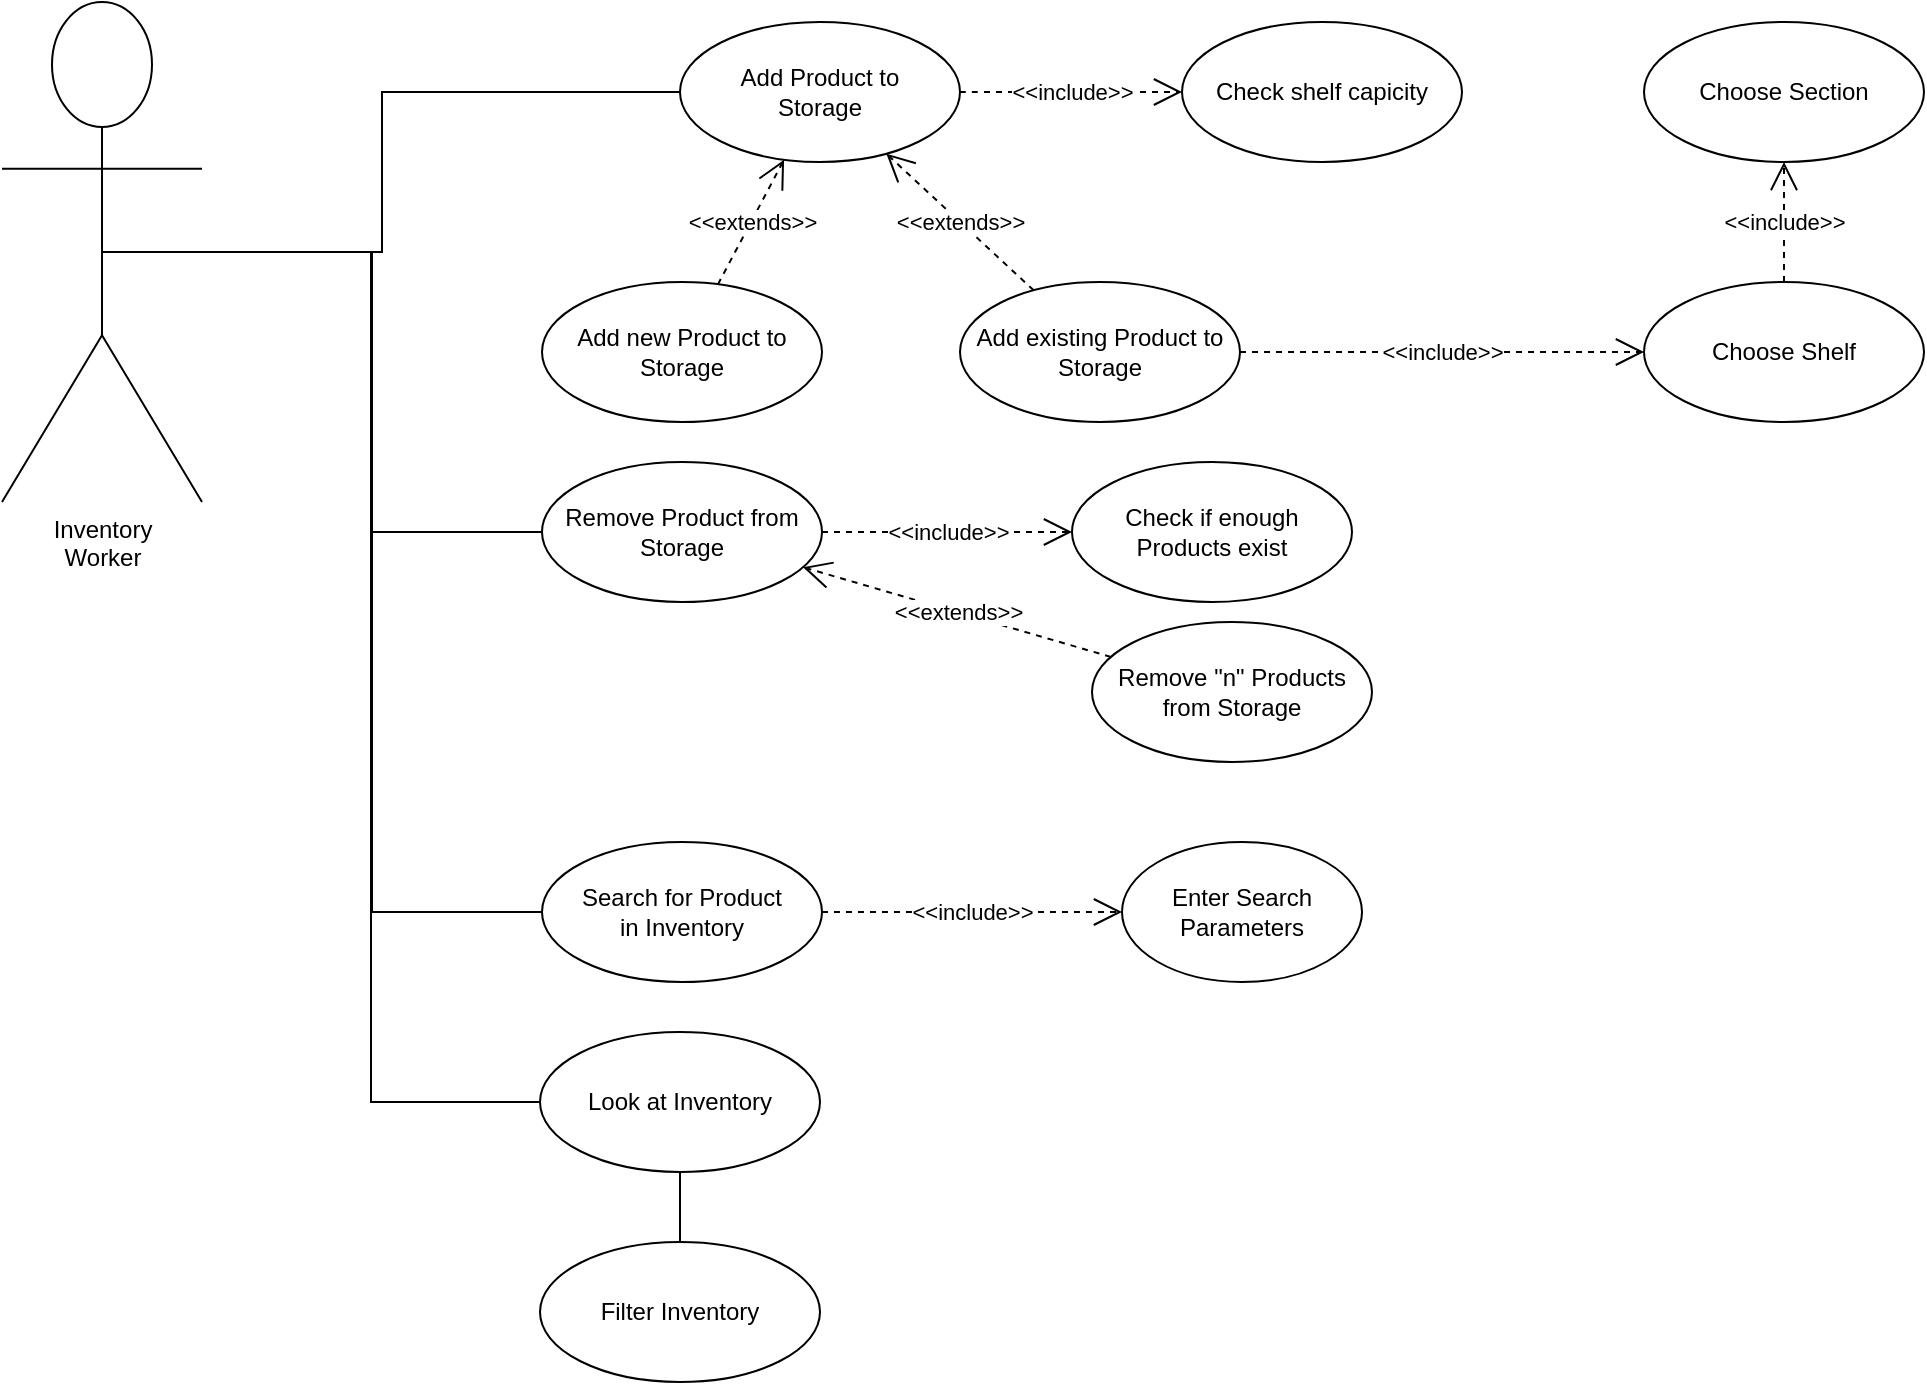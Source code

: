 <mxfile version="12.2.2" type="device" pages="1"><diagram id="t-Upmhj15z3J1N88mAHy" name="Page-1"><mxGraphModel dx="1010" dy="579" grid="1" gridSize="10" guides="1" tooltips="1" connect="1" arrows="1" fold="1" page="1" pageScale="1" pageWidth="850" pageHeight="1100" math="0" shadow="0"><root><mxCell id="0"/><mxCell id="1" parent="0"/><mxCell id="6iQRYAnchm-Jq2LVLyEV-27" style="edgeStyle=orthogonalEdgeStyle;rounded=0;orthogonalLoop=1;jettySize=auto;html=1;exitX=0.5;exitY=0.5;exitDx=0;exitDy=0;exitPerimeter=0;endArrow=none;endFill=0;" edge="1" parent="1" source="6iQRYAnchm-Jq2LVLyEV-1" target="6iQRYAnchm-Jq2LVLyEV-3"><mxGeometry relative="1" as="geometry"><mxPoint x="285" y="105" as="targetPoint"/><Array as="points"><mxPoint x="200" y="185"/><mxPoint x="200" y="105"/></Array></mxGeometry></mxCell><mxCell id="6iQRYAnchm-Jq2LVLyEV-29" style="edgeStyle=orthogonalEdgeStyle;rounded=0;orthogonalLoop=1;jettySize=auto;html=1;endArrow=none;endFill=0;" edge="1" parent="1" source="6iQRYAnchm-Jq2LVLyEV-1" target="6iQRYAnchm-Jq2LVLyEV-12"><mxGeometry relative="1" as="geometry"/></mxCell><mxCell id="6iQRYAnchm-Jq2LVLyEV-30" style="edgeStyle=orthogonalEdgeStyle;rounded=0;orthogonalLoop=1;jettySize=auto;html=1;entryX=0;entryY=0.5;entryDx=0;entryDy=0;endArrow=none;endFill=0;" edge="1" parent="1" source="6iQRYAnchm-Jq2LVLyEV-1" target="6iQRYAnchm-Jq2LVLyEV-21"><mxGeometry relative="1" as="geometry"/></mxCell><mxCell id="6iQRYAnchm-Jq2LVLyEV-31" style="edgeStyle=orthogonalEdgeStyle;rounded=0;orthogonalLoop=1;jettySize=auto;html=1;entryX=0;entryY=0.5;entryDx=0;entryDy=0;endArrow=none;endFill=0;" edge="1" parent="1" source="6iQRYAnchm-Jq2LVLyEV-1" target="6iQRYAnchm-Jq2LVLyEV-22"><mxGeometry relative="1" as="geometry"/></mxCell><mxCell id="6iQRYAnchm-Jq2LVLyEV-32" style="edgeStyle=orthogonalEdgeStyle;rounded=0;orthogonalLoop=1;jettySize=auto;html=1;endArrow=none;endFill=0;" edge="1" parent="1" source="6iQRYAnchm-Jq2LVLyEV-22" target="6iQRYAnchm-Jq2LVLyEV-24"><mxGeometry relative="1" as="geometry"><mxPoint x="250" y="630" as="sourcePoint"/></mxGeometry></mxCell><mxCell id="6iQRYAnchm-Jq2LVLyEV-1" value="Inventory&lt;br&gt;Worker" style="shape=umlActor;verticalLabelPosition=bottom;labelBackgroundColor=#ffffff;verticalAlign=top;html=1;outlineConnect=0;" vertex="1" parent="1"><mxGeometry x="10" y="60" width="100" height="250" as="geometry"/></mxCell><mxCell id="6iQRYAnchm-Jq2LVLyEV-3" value="Add Product to&lt;br&gt;Storage" style="ellipse;whiteSpace=wrap;html=1;" vertex="1" parent="1"><mxGeometry x="349" y="70" width="140" height="70" as="geometry"/></mxCell><mxCell id="6iQRYAnchm-Jq2LVLyEV-4" value="Add new Product to&lt;br&gt;Storage" style="ellipse;whiteSpace=wrap;html=1;" vertex="1" parent="1"><mxGeometry x="280" y="200" width="140" height="70" as="geometry"/></mxCell><mxCell id="6iQRYAnchm-Jq2LVLyEV-5" value="Add existing Product to&lt;br&gt;Storage" style="ellipse;whiteSpace=wrap;html=1;" vertex="1" parent="1"><mxGeometry x="489" y="200" width="140" height="70" as="geometry"/></mxCell><mxCell id="6iQRYAnchm-Jq2LVLyEV-8" value="&amp;lt;&amp;lt;include&amp;gt;&amp;gt;" style="endArrow=open;endSize=12;dashed=1;html=1;exitX=1;exitY=0.5;exitDx=0;exitDy=0;" edge="1" parent="1" source="6iQRYAnchm-Jq2LVLyEV-3" target="6iQRYAnchm-Jq2LVLyEV-9"><mxGeometry width="160" relative="1" as="geometry"><mxPoint x="490" y="170" as="sourcePoint"/><mxPoint x="550" y="105" as="targetPoint"/><Array as="points"><mxPoint x="490" y="105"/></Array></mxGeometry></mxCell><mxCell id="6iQRYAnchm-Jq2LVLyEV-9" value="Check shelf capicity" style="ellipse;whiteSpace=wrap;html=1;" vertex="1" parent="1"><mxGeometry x="600" y="70" width="140" height="70" as="geometry"/></mxCell><mxCell id="6iQRYAnchm-Jq2LVLyEV-12" value="Remove Product from&lt;br&gt;Storage" style="ellipse;whiteSpace=wrap;html=1;" vertex="1" parent="1"><mxGeometry x="280" y="290" width="140" height="70" as="geometry"/></mxCell><mxCell id="6iQRYAnchm-Jq2LVLyEV-17" value="&amp;lt;&amp;lt;include&amp;gt;&amp;gt;" style="endArrow=open;endSize=12;dashed=1;html=1;exitX=1;exitY=0.5;exitDx=0;exitDy=0;" edge="1" parent="1" source="6iQRYAnchm-Jq2LVLyEV-12" target="6iQRYAnchm-Jq2LVLyEV-18"><mxGeometry width="160" relative="1" as="geometry"><mxPoint x="485" y="390" as="sourcePoint"/><mxPoint x="545" y="325" as="targetPoint"/><Array as="points"><mxPoint x="485" y="325"/></Array></mxGeometry></mxCell><mxCell id="6iQRYAnchm-Jq2LVLyEV-18" value="Check if enough&lt;br&gt;Products exist" style="ellipse;whiteSpace=wrap;html=1;" vertex="1" parent="1"><mxGeometry x="545" y="290" width="140" height="70" as="geometry"/></mxCell><mxCell id="6iQRYAnchm-Jq2LVLyEV-19" value="&amp;lt;&amp;lt;extends&amp;gt;&amp;gt;" style="endArrow=open;endSize=12;dashed=1;html=1;" edge="1" parent="1" target="6iQRYAnchm-Jq2LVLyEV-12" source="6iQRYAnchm-Jq2LVLyEV-20"><mxGeometry width="160" relative="1" as="geometry"><mxPoint x="430" y="405" as="sourcePoint"/><mxPoint x="555" y="405" as="targetPoint"/><Array as="points"/></mxGeometry></mxCell><mxCell id="6iQRYAnchm-Jq2LVLyEV-20" value="Remove &quot;n&quot; Products from Storage" style="ellipse;whiteSpace=wrap;html=1;" vertex="1" parent="1"><mxGeometry x="555" y="370" width="140" height="70" as="geometry"/></mxCell><mxCell id="6iQRYAnchm-Jq2LVLyEV-21" value="Search for Product&lt;br&gt;in Inventory" style="ellipse;whiteSpace=wrap;html=1;" vertex="1" parent="1"><mxGeometry x="280" y="480" width="140" height="70" as="geometry"/></mxCell><mxCell id="6iQRYAnchm-Jq2LVLyEV-22" value="Look at Inventory" style="ellipse;whiteSpace=wrap;html=1;" vertex="1" parent="1"><mxGeometry x="279" y="575" width="140" height="70" as="geometry"/></mxCell><mxCell id="6iQRYAnchm-Jq2LVLyEV-24" value="Filter Inventory" style="ellipse;whiteSpace=wrap;html=1;" vertex="1" parent="1"><mxGeometry x="279" y="680" width="140" height="70" as="geometry"/></mxCell><mxCell id="6iQRYAnchm-Jq2LVLyEV-36" value="&amp;lt;&amp;lt;include&amp;gt;&amp;gt;" style="endArrow=open;endSize=12;dashed=1;html=1;" edge="1" parent="1" target="6iQRYAnchm-Jq2LVLyEV-37" source="6iQRYAnchm-Jq2LVLyEV-5"><mxGeometry width="160" relative="1" as="geometry"><mxPoint x="740" y="245" as="sourcePoint"/><mxPoint x="801" y="245" as="targetPoint"/><Array as="points"/></mxGeometry></mxCell><mxCell id="6iQRYAnchm-Jq2LVLyEV-37" value="Choose Shelf" style="ellipse;whiteSpace=wrap;html=1;" vertex="1" parent="1"><mxGeometry x="831" y="200" width="140" height="70" as="geometry"/></mxCell><mxCell id="6iQRYAnchm-Jq2LVLyEV-39" value="&amp;lt;&amp;lt;include&amp;gt;&amp;gt;" style="endArrow=open;endSize=12;dashed=1;html=1;" edge="1" parent="1" target="6iQRYAnchm-Jq2LVLyEV-40" source="6iQRYAnchm-Jq2LVLyEV-37"><mxGeometry width="160" relative="1" as="geometry"><mxPoint x="710" y="105" as="sourcePoint"/><mxPoint x="882" y="115" as="targetPoint"/><Array as="points"/></mxGeometry></mxCell><mxCell id="6iQRYAnchm-Jq2LVLyEV-40" value="Choose Section" style="ellipse;whiteSpace=wrap;html=1;" vertex="1" parent="1"><mxGeometry x="831" y="70" width="140" height="70" as="geometry"/></mxCell><mxCell id="6iQRYAnchm-Jq2LVLyEV-42" value="&amp;lt;&amp;lt;extends&amp;gt;&amp;gt;" style="endArrow=open;endSize=12;dashed=1;html=1;" edge="1" parent="1" source="6iQRYAnchm-Jq2LVLyEV-5" target="6iQRYAnchm-Jq2LVLyEV-3"><mxGeometry width="160" relative="1" as="geometry"><mxPoint x="574.433" y="397.453" as="sourcePoint"/><mxPoint x="420.504" y="352.601" as="targetPoint"/><Array as="points"/></mxGeometry></mxCell><mxCell id="6iQRYAnchm-Jq2LVLyEV-43" value="&amp;lt;&amp;lt;extends&amp;gt;&amp;gt;" style="endArrow=open;endSize=12;dashed=1;html=1;" edge="1" parent="1" source="6iQRYAnchm-Jq2LVLyEV-4" target="6iQRYAnchm-Jq2LVLyEV-3"><mxGeometry width="160" relative="1" as="geometry"><mxPoint x="584.433" y="407.453" as="sourcePoint"/><mxPoint x="430.504" y="362.601" as="targetPoint"/><Array as="points"/></mxGeometry></mxCell><mxCell id="6iQRYAnchm-Jq2LVLyEV-44" value="&amp;lt;&amp;lt;include&amp;gt;&amp;gt;" style="endArrow=open;endSize=12;dashed=1;html=1;" edge="1" parent="1" target="6iQRYAnchm-Jq2LVLyEV-45" source="6iQRYAnchm-Jq2LVLyEV-21"><mxGeometry width="160" relative="1" as="geometry"><mxPoint x="420" y="400" as="sourcePoint"/><mxPoint x="490.5" y="515" as="targetPoint"/><Array as="points"/></mxGeometry></mxCell><mxCell id="6iQRYAnchm-Jq2LVLyEV-45" value="Enter Search Parameters" style="ellipse;whiteSpace=wrap;html=1;" vertex="1" parent="1"><mxGeometry x="570" y="480" width="120" height="70" as="geometry"/></mxCell></root></mxGraphModel></diagram></mxfile>